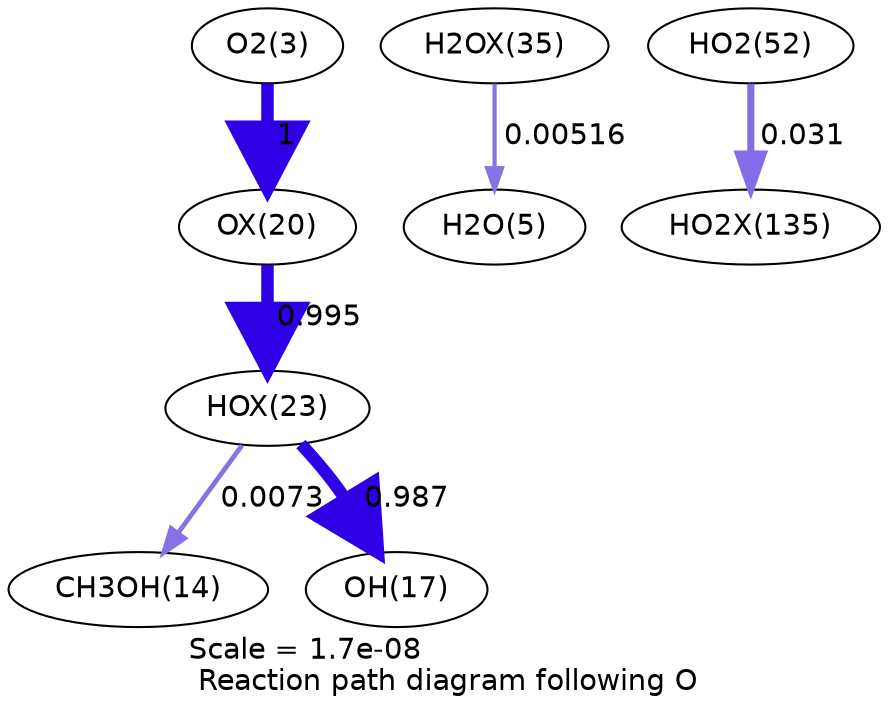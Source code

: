 digraph reaction_paths {
center=1;
s5 -> s42[fontname="Helvetica", penwidth=6, arrowsize=3, color="0.7, 1.5, 0.9"
, label=" 1"];
s42 -> s45[fontname="Helvetica", penwidth=6, arrowsize=3, color="0.7, 1.49, 0.9"
, label=" 0.995"];
s45 -> s16[fontname="Helvetica", penwidth=2.29, arrowsize=1.14, color="0.7, 0.507, 0.9"
, label=" 0.0073"];
s45 -> s19[fontname="Helvetica", penwidth=5.99, arrowsize=3, color="0.7, 1.49, 0.9"
, label=" 0.987"];
s51 -> s7[fontname="Helvetica", penwidth=2.02, arrowsize=1.01, color="0.7, 0.505, 0.9"
, label=" 0.00516"];
s21 -> s64[fontname="Helvetica", penwidth=3.38, arrowsize=1.69, color="0.7, 0.531, 0.9"
, label=" 0.031"];
s5 [ fontname="Helvetica", label="O2(3)"];
s7 [ fontname="Helvetica", label="H2O(5)"];
s16 [ fontname="Helvetica", label="CH3OH(14)"];
s19 [ fontname="Helvetica", label="OH(17)"];
s21 [ fontname="Helvetica", label="HO2(52)"];
s42 [ fontname="Helvetica", label="OX(20)"];
s45 [ fontname="Helvetica", label="HOX(23)"];
s51 [ fontname="Helvetica", label="H2OX(35)"];
s64 [ fontname="Helvetica", label="HO2X(135)"];
 label = "Scale = 1.7e-08\l Reaction path diagram following O";
 fontname = "Helvetica";
}
